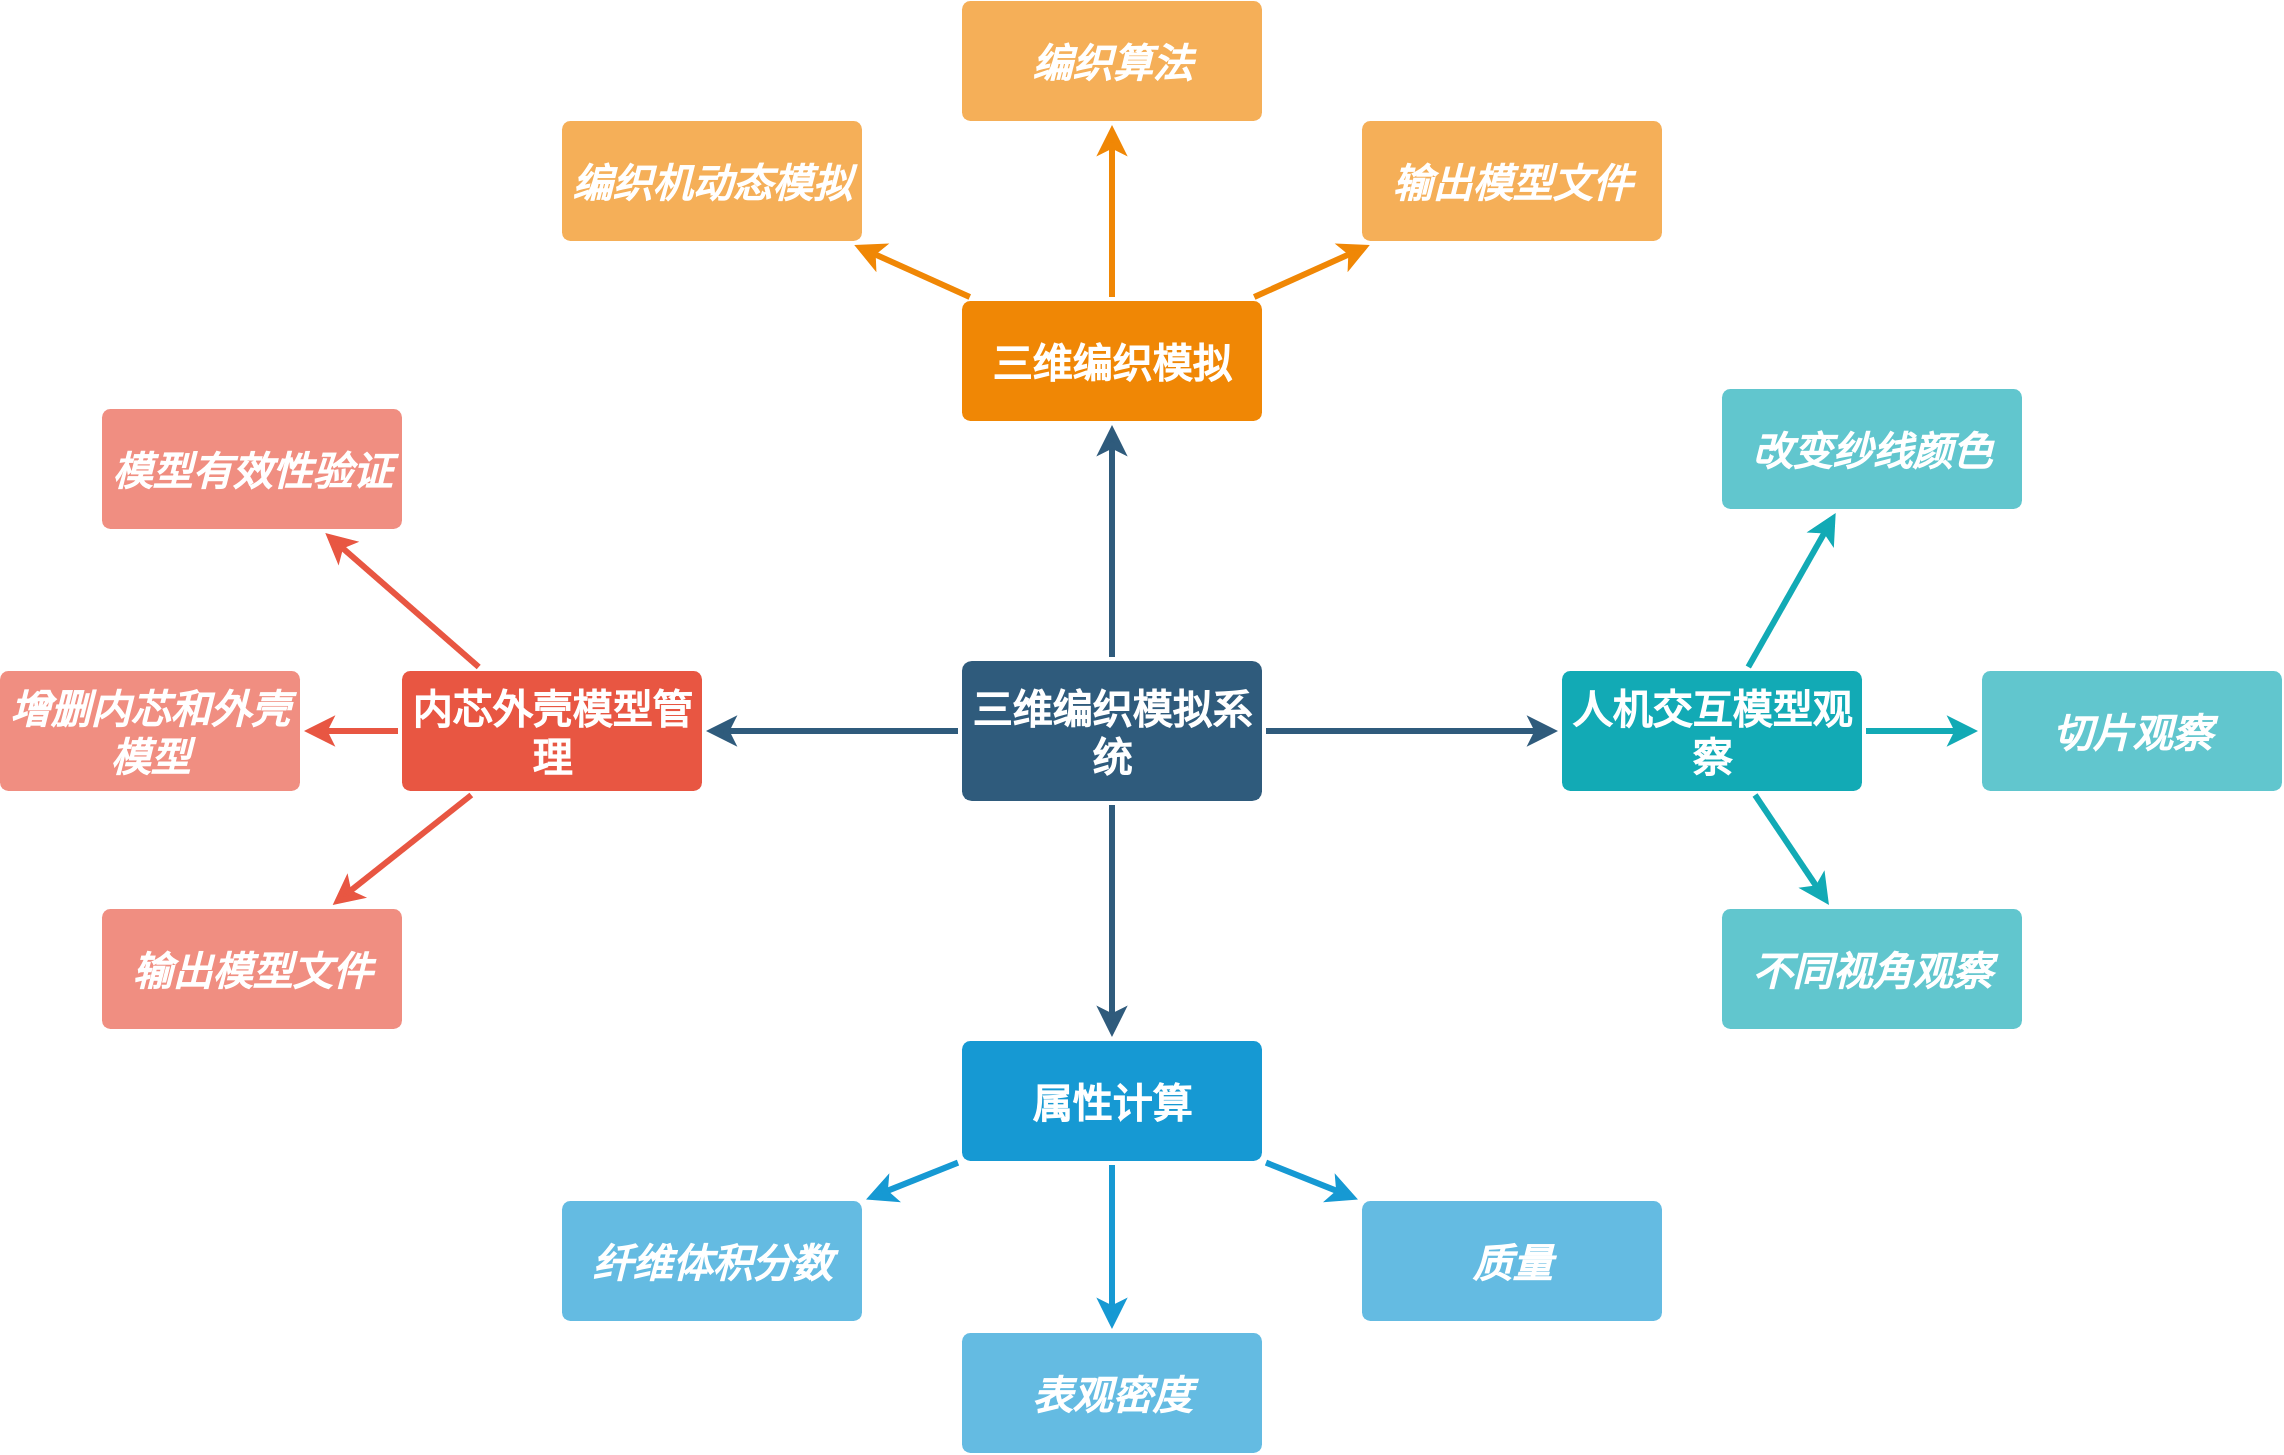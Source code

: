 <mxfile version="12.4.8" type="github" pages="2">
  <diagram id="6a731a19-8d31-9384-78a2-239565b7b9f0" name="1-研究内容思维导图">
    <mxGraphModel dx="1422" dy="761" grid="1" gridSize="10" guides="1" tooltips="1" connect="1" arrows="1" fold="1" page="1" pageScale="1" pageWidth="1169" pageHeight="827" background="#ffffff" math="0" shadow="0">
      <root>
        <mxCell id="0"/>
        <mxCell id="1" parent="0"/>
        <mxCell id="1745" value="" style="edgeStyle=none;rounded=0;jumpStyle=none;html=1;shadow=0;labelBackgroundColor=none;startArrow=none;startFill=0;endArrow=classic;endFill=1;jettySize=auto;orthogonalLoop=1;strokeColor=#2F5B7C;strokeWidth=3;fontFamily=Helvetica;fontSize=20;fontColor=#23445D;spacing=5;fontStyle=3" parent="1" source="1749" target="1764" edge="1">
          <mxGeometry relative="1" as="geometry"/>
        </mxCell>
        <mxCell id="1746" value="" style="edgeStyle=none;rounded=0;jumpStyle=none;html=1;shadow=0;labelBackgroundColor=none;startArrow=none;startFill=0;endArrow=classic;endFill=1;jettySize=auto;orthogonalLoop=1;strokeColor=#2F5B7C;strokeWidth=3;fontFamily=Helvetica;fontSize=20;fontColor=#23445D;spacing=5;fontStyle=3" parent="1" source="1749" target="1771" edge="1">
          <mxGeometry relative="1" as="geometry"/>
        </mxCell>
        <mxCell id="1747" value="" style="edgeStyle=none;rounded=0;jumpStyle=none;html=1;shadow=0;labelBackgroundColor=none;startArrow=none;startFill=0;endArrow=classic;endFill=1;jettySize=auto;orthogonalLoop=1;strokeColor=#2F5B7C;strokeWidth=3;fontFamily=Helvetica;fontSize=20;fontColor=#23445D;spacing=5;fontStyle=3" parent="1" source="1749" target="1760" edge="1">
          <mxGeometry relative="1" as="geometry"/>
        </mxCell>
        <mxCell id="1748" value="" style="edgeStyle=none;rounded=0;jumpStyle=none;html=1;shadow=0;labelBackgroundColor=none;startArrow=none;startFill=0;endArrow=classic;endFill=1;jettySize=auto;orthogonalLoop=1;strokeColor=#2F5B7C;strokeWidth=3;fontFamily=Helvetica;fontSize=20;fontColor=#23445D;spacing=5;fontStyle=3" parent="1" source="1749" target="1753" edge="1">
          <mxGeometry relative="1" as="geometry"/>
        </mxCell>
        <mxCell id="1749" value="三维编织模拟系统" style="rounded=1;whiteSpace=wrap;html=1;shadow=0;labelBackgroundColor=none;strokeColor=none;strokeWidth=3;fillColor=#2F5B7C;fontFamily=Helvetica;fontSize=20;fontColor=#FFFFFF;align=center;fontStyle=1;spacing=5;arcSize=7;perimeterSpacing=2;" parent="1" vertex="1">
          <mxGeometry x="495" y="380.5" width="150" height="70" as="geometry"/>
        </mxCell>
        <mxCell id="1750" value="" style="edgeStyle=none;rounded=1;jumpStyle=none;html=1;shadow=0;labelBackgroundColor=none;startArrow=none;startFill=0;jettySize=auto;orthogonalLoop=1;strokeColor=#E85642;strokeWidth=3;fontFamily=Helvetica;fontSize=20;fontColor=#FFFFFF;spacing=5;fontStyle=3;fillColor=#b0e3e6;" parent="1" source="1753" target="1756" edge="1">
          <mxGeometry relative="1" as="geometry"/>
        </mxCell>
        <mxCell id="1751" value="" style="edgeStyle=none;rounded=1;jumpStyle=none;html=1;shadow=0;labelBackgroundColor=none;startArrow=none;startFill=0;jettySize=auto;orthogonalLoop=1;strokeColor=#E85642;strokeWidth=3;fontFamily=Helvetica;fontSize=20;fontColor=#FFFFFF;spacing=5;fontStyle=3;fillColor=#b0e3e6;" parent="1" source="1753" target="1755" edge="1">
          <mxGeometry relative="1" as="geometry"/>
        </mxCell>
        <mxCell id="1752" value="" style="edgeStyle=none;rounded=1;jumpStyle=none;html=1;shadow=0;labelBackgroundColor=none;startArrow=none;startFill=0;jettySize=auto;orthogonalLoop=1;strokeColor=#E85642;strokeWidth=3;fontFamily=Helvetica;fontSize=20;fontColor=#FFFFFF;spacing=5;fontStyle=3;fillColor=#b0e3e6;" parent="1" source="1753" target="1754" edge="1">
          <mxGeometry relative="1" as="geometry"/>
        </mxCell>
        <mxCell id="1753" value="内芯外壳模型管理" style="rounded=1;whiteSpace=wrap;html=1;shadow=0;labelBackgroundColor=none;strokeColor=none;strokeWidth=3;fillColor=#e85642;fontFamily=Helvetica;fontSize=20;fontColor=#FFFFFF;align=center;spacing=5;fontStyle=1;arcSize=7;perimeterSpacing=2;" parent="1" vertex="1">
          <mxGeometry x="215" y="385.5" width="150" height="60" as="geometry"/>
        </mxCell>
        <mxCell id="1754" value="输出模型文件" style="rounded=1;whiteSpace=wrap;html=1;shadow=0;labelBackgroundColor=none;strokeColor=none;strokeWidth=3;fillColor=#f08e81;fontFamily=Helvetica;fontSize=20;fontColor=#FFFFFF;align=center;spacing=5;fontStyle=3;arcSize=7;perimeterSpacing=2;" parent="1" vertex="1">
          <mxGeometry x="65" y="504.5" width="150" height="60" as="geometry"/>
        </mxCell>
        <mxCell id="1755" value="增删内芯和外壳模型" style="rounded=1;whiteSpace=wrap;html=1;shadow=0;labelBackgroundColor=none;strokeColor=none;strokeWidth=3;fillColor=#f08e81;fontFamily=Helvetica;fontSize=20;fontColor=#FFFFFF;align=center;spacing=5;fontStyle=3;arcSize=7;perimeterSpacing=2;" parent="1" vertex="1">
          <mxGeometry x="14" y="385.5" width="150" height="60" as="geometry"/>
        </mxCell>
        <mxCell id="1756" value="模型有效性验证" style="rounded=1;whiteSpace=wrap;html=1;shadow=0;labelBackgroundColor=none;strokeColor=none;strokeWidth=3;fillColor=#f08e81;fontFamily=Helvetica;fontSize=20;fontColor=#FFFFFF;align=center;spacing=5;fontStyle=3;arcSize=7;perimeterSpacing=2;" parent="1" vertex="1">
          <mxGeometry x="65" y="254.5" width="150" height="60" as="geometry"/>
        </mxCell>
        <mxCell id="1757" value="" style="edgeStyle=none;rounded=0;jumpStyle=none;html=1;shadow=0;labelBackgroundColor=none;startArrow=none;startFill=0;endArrow=classic;endFill=1;jettySize=auto;orthogonalLoop=1;strokeColor=#1699D3;strokeWidth=3;fontFamily=Helvetica;fontSize=20;fontColor=#FFFFFF;spacing=5;fontStyle=3" parent="1" source="1760" target="1763" edge="1">
          <mxGeometry relative="1" as="geometry"/>
        </mxCell>
        <mxCell id="1758" value="" style="edgeStyle=none;rounded=0;jumpStyle=none;html=1;shadow=0;labelBackgroundColor=none;startArrow=none;startFill=0;endArrow=classic;endFill=1;jettySize=auto;orthogonalLoop=1;strokeColor=#1699D3;strokeWidth=3;fontFamily=Helvetica;fontSize=20;fontColor=#FFFFFF;spacing=5;fontStyle=3" parent="1" source="1760" target="1762" edge="1">
          <mxGeometry relative="1" as="geometry"/>
        </mxCell>
        <mxCell id="1759" value="" style="edgeStyle=none;rounded=0;jumpStyle=none;html=1;shadow=0;labelBackgroundColor=none;startArrow=none;startFill=0;endArrow=classic;endFill=1;jettySize=auto;orthogonalLoop=1;strokeColor=#1699D3;strokeWidth=3;fontFamily=Helvetica;fontSize=20;fontColor=#FFFFFF;spacing=5;fontStyle=3" parent="1" source="1760" target="1761" edge="1">
          <mxGeometry relative="1" as="geometry"/>
        </mxCell>
        <mxCell id="1760" value="属性计算" style="rounded=1;whiteSpace=wrap;html=1;shadow=0;labelBackgroundColor=none;strokeColor=none;strokeWidth=3;fillColor=#1699d3;fontFamily=Helvetica;fontSize=20;fontColor=#FFFFFF;align=center;spacing=5;fontStyle=1;arcSize=7;perimeterSpacing=2;" parent="1" vertex="1">
          <mxGeometry x="495" y="570.5" width="150" height="60" as="geometry"/>
        </mxCell>
        <mxCell id="1761" value="质量" style="rounded=1;whiteSpace=wrap;html=1;shadow=0;labelBackgroundColor=none;strokeColor=none;strokeWidth=3;fillColor=#64bbe2;fontFamily=Helvetica;fontSize=20;fontColor=#FFFFFF;align=center;spacing=5;arcSize=7;perimeterSpacing=2;fontStyle=3" parent="1" vertex="1">
          <mxGeometry x="695" y="650.5" width="150" height="60" as="geometry"/>
        </mxCell>
        <mxCell id="1762" value="表观密度" style="rounded=1;whiteSpace=wrap;html=1;shadow=0;labelBackgroundColor=none;strokeColor=none;strokeWidth=3;fillColor=#64bbe2;fontFamily=Helvetica;fontSize=20;fontColor=#FFFFFF;align=center;spacing=5;arcSize=7;perimeterSpacing=2;fontStyle=3" parent="1" vertex="1">
          <mxGeometry x="495" y="716.5" width="150" height="60" as="geometry"/>
        </mxCell>
        <mxCell id="1763" value="纤维体积分数" style="rounded=1;whiteSpace=wrap;html=1;shadow=0;labelBackgroundColor=none;strokeColor=none;strokeWidth=3;fillColor=#64bbe2;fontFamily=Helvetica;fontSize=20;fontColor=#FFFFFF;align=center;spacing=5;arcSize=7;perimeterSpacing=2;fontStyle=3" parent="1" vertex="1">
          <mxGeometry x="295" y="650.5" width="150" height="60" as="geometry"/>
        </mxCell>
        <mxCell id="1764" value="三维编织模拟" style="rounded=1;whiteSpace=wrap;html=1;shadow=0;labelBackgroundColor=none;strokeColor=none;strokeWidth=3;fillColor=#F08705;fontFamily=Helvetica;fontSize=20;fontColor=#FFFFFF;align=center;spacing=5;fontStyle=1;arcSize=7;perimeterSpacing=2;" parent="1" vertex="1">
          <mxGeometry x="495" y="200.5" width="150" height="60" as="geometry"/>
        </mxCell>
        <mxCell id="1765" value="输出模型文件" style="rounded=1;whiteSpace=wrap;html=1;shadow=0;labelBackgroundColor=none;strokeColor=none;strokeWidth=3;fillColor=#f5af58;fontFamily=Helvetica;fontSize=20;fontColor=#FFFFFF;align=center;spacing=5;arcSize=7;perimeterSpacing=2;fontStyle=3" parent="1" vertex="1">
          <mxGeometry x="695" y="110.5" width="150" height="60" as="geometry"/>
        </mxCell>
        <mxCell id="1766" value="" style="edgeStyle=none;rounded=0;jumpStyle=none;html=1;shadow=0;labelBackgroundColor=none;startArrow=none;startFill=0;endArrow=classic;endFill=1;jettySize=auto;orthogonalLoop=1;strokeColor=#F08705;strokeWidth=3;fontFamily=Helvetica;fontSize=20;fontColor=#FFFFFF;spacing=5;fontStyle=3" parent="1" source="1764" target="1765" edge="1">
          <mxGeometry relative="1" as="geometry"/>
        </mxCell>
        <mxCell id="1767" value="编织算法" style="rounded=1;whiteSpace=wrap;html=1;shadow=0;labelBackgroundColor=none;strokeColor=none;strokeWidth=3;fillColor=#f5af58;fontFamily=Helvetica;fontSize=20;fontColor=#FFFFFF;align=center;spacing=5;arcSize=7;perimeterSpacing=2;fontStyle=3" parent="1" vertex="1">
          <mxGeometry x="495" y="50.5" width="150" height="60" as="geometry"/>
        </mxCell>
        <mxCell id="1768" value="" style="edgeStyle=none;rounded=0;jumpStyle=none;html=1;shadow=0;labelBackgroundColor=none;startArrow=none;startFill=0;endArrow=classic;endFill=1;jettySize=auto;orthogonalLoop=1;strokeColor=#F08705;strokeWidth=3;fontFamily=Helvetica;fontSize=20;fontColor=#FFFFFF;spacing=5;fontStyle=3" parent="1" source="1764" target="1767" edge="1">
          <mxGeometry relative="1" as="geometry"/>
        </mxCell>
        <mxCell id="1769" value="编织机动态模拟" style="rounded=1;whiteSpace=wrap;html=1;shadow=0;labelBackgroundColor=none;strokeColor=none;strokeWidth=3;fillColor=#f5af58;fontFamily=Helvetica;fontSize=20;fontColor=#FFFFFF;align=center;spacing=5;arcSize=7;perimeterSpacing=2;fontStyle=3" parent="1" vertex="1">
          <mxGeometry x="295" y="110.5" width="150" height="60" as="geometry"/>
        </mxCell>
        <mxCell id="1770" value="" style="edgeStyle=none;rounded=0;jumpStyle=none;html=1;shadow=0;labelBackgroundColor=none;startArrow=none;startFill=0;endArrow=classic;endFill=1;jettySize=auto;orthogonalLoop=1;strokeColor=#F08705;strokeWidth=3;fontFamily=Helvetica;fontSize=20;fontColor=#FFFFFF;spacing=5;fontStyle=3" parent="1" source="1764" target="1769" edge="1">
          <mxGeometry relative="1" as="geometry"/>
        </mxCell>
        <mxCell id="1771" value="人机交互模型观察" style="rounded=1;whiteSpace=wrap;html=1;shadow=0;labelBackgroundColor=none;strokeColor=none;strokeWidth=3;fillColor=#12aab5;fontFamily=Helvetica;fontSize=20;fontColor=#FFFFFF;align=center;spacing=5;fontStyle=1;arcSize=7;perimeterSpacing=2;" parent="1" vertex="1">
          <mxGeometry x="795" y="385.5" width="150" height="60" as="geometry"/>
        </mxCell>
        <mxCell id="1774" value="不同视角观察" style="rounded=1;whiteSpace=wrap;html=1;shadow=0;labelBackgroundColor=none;strokeColor=none;strokeWidth=3;fillColor=#61c6ce;fontFamily=Helvetica;fontSize=20;fontColor=#FFFFFF;align=center;spacing=5;fontStyle=3;arcSize=7;perimeterSpacing=2;" parent="1" vertex="1">
          <mxGeometry x="875" y="504.5" width="150" height="60" as="geometry"/>
        </mxCell>
        <mxCell id="1775" value="" style="edgeStyle=none;rounded=1;jumpStyle=none;html=1;shadow=0;labelBackgroundColor=none;startArrow=none;startFill=0;jettySize=auto;orthogonalLoop=1;strokeColor=#12AAB5;strokeWidth=3;fontFamily=Helvetica;fontSize=20;fontColor=#FFFFFF;spacing=5;fontStyle=3;fillColor=#b0e3e6;" parent="1" source="1771" target="1774" edge="1">
          <mxGeometry relative="1" as="geometry"/>
        </mxCell>
        <mxCell id="1776" value="切片观察" style="rounded=1;whiteSpace=wrap;html=1;shadow=0;labelBackgroundColor=none;strokeColor=none;strokeWidth=3;fillColor=#61c6ce;fontFamily=Helvetica;fontSize=20;fontColor=#FFFFFF;align=center;spacing=5;fontStyle=3;arcSize=7;perimeterSpacing=2;" parent="1" vertex="1">
          <mxGeometry x="1005" y="385.5" width="150" height="60" as="geometry"/>
        </mxCell>
        <mxCell id="1777" value="" style="edgeStyle=none;rounded=1;jumpStyle=none;html=1;shadow=0;labelBackgroundColor=none;startArrow=none;startFill=0;jettySize=auto;orthogonalLoop=1;strokeColor=#12AAB5;strokeWidth=3;fontFamily=Helvetica;fontSize=20;fontColor=#FFFFFF;spacing=5;fontStyle=3;fillColor=#b0e3e6;" parent="1" source="1771" target="1776" edge="1">
          <mxGeometry relative="1" as="geometry"/>
        </mxCell>
        <mxCell id="1778" value="改变纱线颜色" style="rounded=1;whiteSpace=wrap;html=1;shadow=0;labelBackgroundColor=none;strokeColor=none;strokeWidth=3;fillColor=#61c6ce;fontFamily=Helvetica;fontSize=20;fontColor=#FFFFFF;align=center;spacing=5;fontStyle=3;arcSize=7;perimeterSpacing=2;" parent="1" vertex="1">
          <mxGeometry x="875" y="244.5" width="150" height="60" as="geometry"/>
        </mxCell>
        <mxCell id="1779" value="" style="edgeStyle=none;rounded=1;jumpStyle=none;html=1;shadow=0;labelBackgroundColor=none;startArrow=none;startFill=0;jettySize=auto;orthogonalLoop=1;strokeColor=#12AAB5;strokeWidth=3;fontFamily=Helvetica;fontSize=20;fontColor=#FFFFFF;spacing=5;fontStyle=3;fillColor=#b0e3e6;" parent="1" source="1771" target="1778" edge="1">
          <mxGeometry relative="1" as="geometry"/>
        </mxCell>
      </root>
    </mxGraphModel>
  </diagram>
  <diagram id="9e4hLxD-4V7ZFswylzoW" name="1-关键问题">
    <mxGraphModel dx="1422" dy="762" grid="1" gridSize="10" guides="1" tooltips="1" connect="1" arrows="1" fold="1" page="1" pageScale="1" pageWidth="827" pageHeight="1169" math="0" shadow="0">
      <root>
        <mxCell id="sEqCPxlpVHecyZaTJdiM-0"/>
        <mxCell id="sEqCPxlpVHecyZaTJdiM-1" parent="sEqCPxlpVHecyZaTJdiM-0"/>
      </root>
    </mxGraphModel>
  </diagram>
</mxfile>
